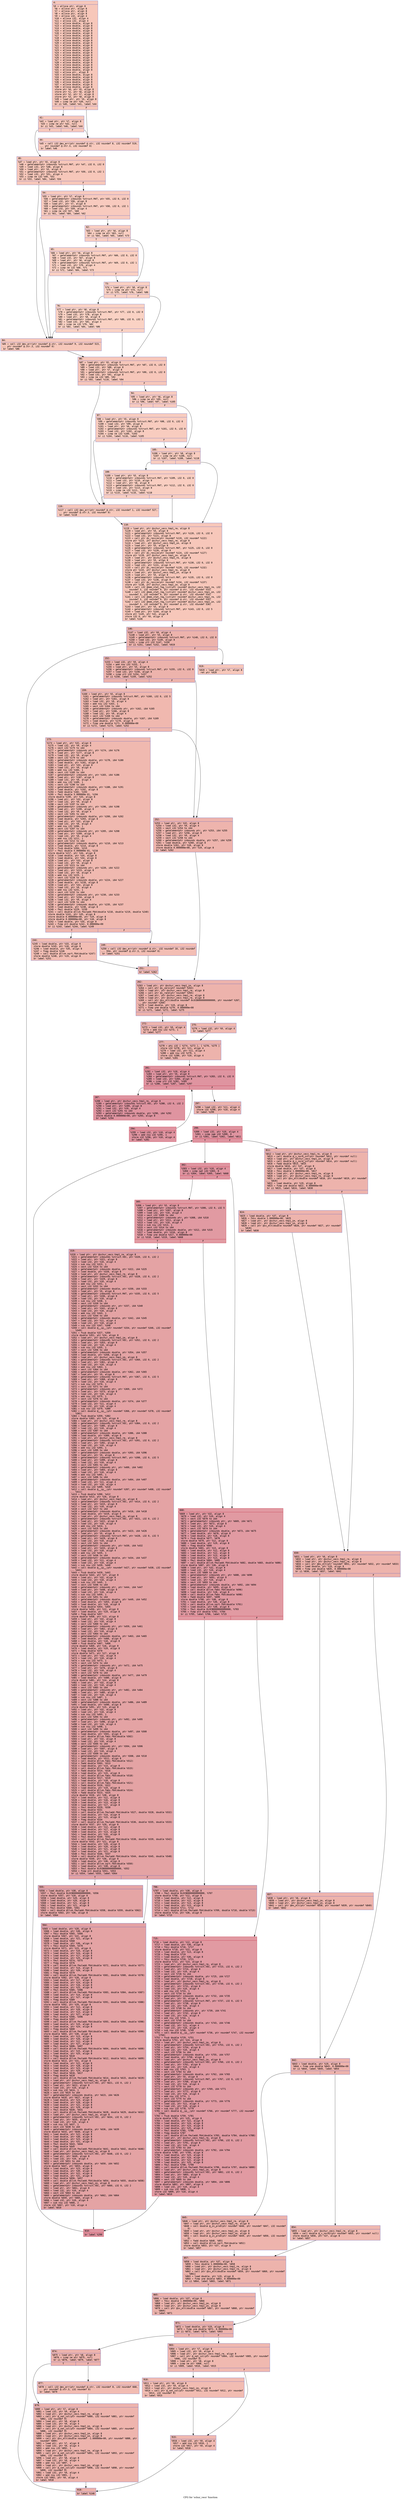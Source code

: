 digraph "CFG for 'schur_vecs' function" {
	label="CFG for 'schur_vecs' function";

	Node0x600001f90910 [shape=record,color="#3d50c3ff", style=filled, fillcolor="#ec7f6370" fontname="Courier",label="{4:\l|  %5 = alloca ptr, align 8\l  %6 = alloca ptr, align 8\l  %7 = alloca ptr, align 8\l  %8 = alloca ptr, align 8\l  %9 = alloca i32, align 4\l  %10 = alloca i32, align 4\l  %11 = alloca i32, align 4\l  %12 = alloca double, align 8\l  %13 = alloca double, align 8\l  %14 = alloca double, align 8\l  %15 = alloca double, align 8\l  %16 = alloca double, align 8\l  %17 = alloca double, align 8\l  %18 = alloca double, align 8\l  %19 = alloca double, align 8\l  %20 = alloca double, align 8\l  %21 = alloca double, align 8\l  %22 = alloca double, align 8\l  %23 = alloca double, align 8\l  %24 = alloca double, align 8\l  %25 = alloca double, align 8\l  %26 = alloca double, align 8\l  %27 = alloca double, align 8\l  %28 = alloca double, align 8\l  %29 = alloca double, align 8\l  %30 = alloca double, align 8\l  %31 = alloca double, align 8\l  %32 = alloca ptr, align 8\l  %33 = alloca double, align 8\l  %34 = alloca double, align 8\l  %35 = alloca double, align 8\l  %36 = alloca double, align 8\l  %37 = alloca double, align 8\l  %38 = alloca double, align 8\l  store ptr %0, ptr %5, align 8\l  store ptr %1, ptr %6, align 8\l  store ptr %2, ptr %7, align 8\l  store ptr %3, ptr %8, align 8\l  %39 = load ptr, ptr %5, align 8\l  %40 = icmp ne ptr %39, null\l  br i1 %40, label %41, label %44\l|{<s0>T|<s1>F}}"];
	Node0x600001f90910:s0 -> Node0x600001f90960[tooltip="4 -> 41\nProbability 62.50%" ];
	Node0x600001f90910:s1 -> Node0x600001f909b0[tooltip="4 -> 44\nProbability 37.50%" ];
	Node0x600001f90960 [shape=record,color="#3d50c3ff", style=filled, fillcolor="#ed836670" fontname="Courier",label="{41:\l|  %42 = load ptr, ptr %7, align 8\l  %43 = icmp ne ptr %42, null\l  br i1 %43, label %46, label %44\l|{<s0>T|<s1>F}}"];
	Node0x600001f90960:s0 -> Node0x600001f90a00[tooltip="41 -> 46\nProbability 62.50%" ];
	Node0x600001f90960:s1 -> Node0x600001f909b0[tooltip="41 -> 44\nProbability 37.50%" ];
	Node0x600001f909b0 [shape=record,color="#3d50c3ff", style=filled, fillcolor="#ef886b70" fontname="Courier",label="{44:\l|  %45 = call i32 @ev_err(ptr noundef @.str, i32 noundef 8, i32 noundef 519,\l... ptr noundef @.str.3, i32 noundef 0)\l  br label %46\l}"];
	Node0x600001f909b0 -> Node0x600001f90a00[tooltip="44 -> 46\nProbability 100.00%" ];
	Node0x600001f90a00 [shape=record,color="#3d50c3ff", style=filled, fillcolor="#ec7f6370" fontname="Courier",label="{46:\l|  %47 = load ptr, ptr %5, align 8\l  %48 = getelementptr inbounds %struct.MAT, ptr %47, i32 0, i32 0\l  %49 = load i32, ptr %48, align 8\l  %50 = load ptr, ptr %5, align 8\l  %51 = getelementptr inbounds %struct.MAT, ptr %50, i32 0, i32 1\l  %52 = load i32, ptr %51, align 4\l  %53 = icmp ne i32 %49, %52\l  br i1 %53, label %84, label %54\l|{<s0>T|<s1>F}}"];
	Node0x600001f90a00:s0 -> Node0x600001f90be0[tooltip="46 -> 84\nProbability 50.00%" ];
	Node0x600001f90a00:s1 -> Node0x600001f90a50[tooltip="46 -> 54\nProbability 50.00%" ];
	Node0x600001f90a50 [shape=record,color="#3d50c3ff", style=filled, fillcolor="#ef886b70" fontname="Courier",label="{54:\l|  %55 = load ptr, ptr %7, align 8\l  %56 = getelementptr inbounds %struct.MAT, ptr %55, i32 0, i32 0\l  %57 = load i32, ptr %56, align 8\l  %58 = load ptr, ptr %7, align 8\l  %59 = getelementptr inbounds %struct.MAT, ptr %58, i32 0, i32 1\l  %60 = load i32, ptr %59, align 4\l  %61 = icmp ne i32 %57, %60\l  br i1 %61, label %84, label %62\l|{<s0>T|<s1>F}}"];
	Node0x600001f90a50:s0 -> Node0x600001f90be0[tooltip="54 -> 84\nProbability 50.00%" ];
	Node0x600001f90a50:s1 -> Node0x600001f90aa0[tooltip="54 -> 62\nProbability 50.00%" ];
	Node0x600001f90aa0 [shape=record,color="#3d50c3ff", style=filled, fillcolor="#f2907270" fontname="Courier",label="{62:\l|  %63 = load ptr, ptr %6, align 8\l  %64 = icmp ne ptr %63, null\l  br i1 %64, label %65, label %73\l|{<s0>T|<s1>F}}"];
	Node0x600001f90aa0:s0 -> Node0x600001f90af0[tooltip="62 -> 65\nProbability 62.50%" ];
	Node0x600001f90aa0:s1 -> Node0x600001f90b40[tooltip="62 -> 73\nProbability 37.50%" ];
	Node0x600001f90af0 [shape=record,color="#3d50c3ff", style=filled, fillcolor="#f3947570" fontname="Courier",label="{65:\l|  %66 = load ptr, ptr %6, align 8\l  %67 = getelementptr inbounds %struct.MAT, ptr %66, i32 0, i32 0\l  %68 = load i32, ptr %67, align 8\l  %69 = load ptr, ptr %6, align 8\l  %70 = getelementptr inbounds %struct.MAT, ptr %69, i32 0, i32 1\l  %71 = load i32, ptr %70, align 4\l  %72 = icmp ne i32 %68, %71\l  br i1 %72, label %84, label %73\l|{<s0>T|<s1>F}}"];
	Node0x600001f90af0:s0 -> Node0x600001f90be0[tooltip="65 -> 84\nProbability 50.00%" ];
	Node0x600001f90af0:s1 -> Node0x600001f90b40[tooltip="65 -> 73\nProbability 50.00%" ];
	Node0x600001f90b40 [shape=record,color="#3d50c3ff", style=filled, fillcolor="#f3947570" fontname="Courier",label="{73:\l|  %74 = load ptr, ptr %8, align 8\l  %75 = icmp ne ptr %74, null\l  br i1 %75, label %76, label %86\l|{<s0>T|<s1>F}}"];
	Node0x600001f90b40:s0 -> Node0x600001f90b90[tooltip="73 -> 76\nProbability 62.50%" ];
	Node0x600001f90b40:s1 -> Node0x600001f90c30[tooltip="73 -> 86\nProbability 37.50%" ];
	Node0x600001f90b90 [shape=record,color="#3d50c3ff", style=filled, fillcolor="#f4987a70" fontname="Courier",label="{76:\l|  %77 = load ptr, ptr %8, align 8\l  %78 = getelementptr inbounds %struct.MAT, ptr %77, i32 0, i32 0\l  %79 = load i32, ptr %78, align 8\l  %80 = load ptr, ptr %8, align 8\l  %81 = getelementptr inbounds %struct.MAT, ptr %80, i32 0, i32 1\l  %82 = load i32, ptr %81, align 4\l  %83 = icmp ne i32 %79, %82\l  br i1 %83, label %84, label %86\l|{<s0>T|<s1>F}}"];
	Node0x600001f90b90:s0 -> Node0x600001f90be0[tooltip="76 -> 84\nProbability 50.00%" ];
	Node0x600001f90b90:s1 -> Node0x600001f90c30[tooltip="76 -> 86\nProbability 50.00%" ];
	Node0x600001f90be0 [shape=record,color="#3d50c3ff", style=filled, fillcolor="#ed836670" fontname="Courier",label="{84:\l|  %85 = call i32 @ev_err(ptr noundef @.str, i32 noundef 9, i32 noundef 523,\l... ptr noundef @.str.3, i32 noundef 0)\l  br label %86\l}"];
	Node0x600001f90be0 -> Node0x600001f90c30[tooltip="84 -> 86\nProbability 100.00%" ];
	Node0x600001f90c30 [shape=record,color="#3d50c3ff", style=filled, fillcolor="#ec7f6370" fontname="Courier",label="{86:\l|  %87 = load ptr, ptr %5, align 8\l  %88 = getelementptr inbounds %struct.MAT, ptr %87, i32 0, i32 0\l  %89 = load i32, ptr %88, align 8\l  %90 = load ptr, ptr %7, align 8\l  %91 = getelementptr inbounds %struct.MAT, ptr %90, i32 0, i32 0\l  %92 = load i32, ptr %91, align 8\l  %93 = icmp ne i32 %89, %92\l  br i1 %93, label %116, label %94\l|{<s0>T|<s1>F}}"];
	Node0x600001f90c30:s0 -> Node0x600001f90dc0[tooltip="86 -> 116\nProbability 50.00%" ];
	Node0x600001f90c30:s1 -> Node0x600001f90c80[tooltip="86 -> 94\nProbability 50.00%" ];
	Node0x600001f90c80 [shape=record,color="#3d50c3ff", style=filled, fillcolor="#ef886b70" fontname="Courier",label="{94:\l|  %95 = load ptr, ptr %6, align 8\l  %96 = icmp ne ptr %95, null\l  br i1 %96, label %97, label %105\l|{<s0>T|<s1>F}}"];
	Node0x600001f90c80:s0 -> Node0x600001f90cd0[tooltip="94 -> 97\nProbability 62.50%" ];
	Node0x600001f90c80:s1 -> Node0x600001f90d20[tooltip="94 -> 105\nProbability 37.50%" ];
	Node0x600001f90cd0 [shape=record,color="#3d50c3ff", style=filled, fillcolor="#f08b6e70" fontname="Courier",label="{97:\l|  %98 = load ptr, ptr %5, align 8\l  %99 = getelementptr inbounds %struct.MAT, ptr %98, i32 0, i32 0\l  %100 = load i32, ptr %99, align 8\l  %101 = load ptr, ptr %6, align 8\l  %102 = getelementptr inbounds %struct.MAT, ptr %101, i32 0, i32 0\l  %103 = load i32, ptr %102, align 8\l  %104 = icmp ne i32 %100, %103\l  br i1 %104, label %116, label %105\l|{<s0>T|<s1>F}}"];
	Node0x600001f90cd0:s0 -> Node0x600001f90dc0[tooltip="97 -> 116\nProbability 50.00%" ];
	Node0x600001f90cd0:s1 -> Node0x600001f90d20[tooltip="97 -> 105\nProbability 50.00%" ];
	Node0x600001f90d20 [shape=record,color="#3d50c3ff", style=filled, fillcolor="#f08b6e70" fontname="Courier",label="{105:\l|  %106 = load ptr, ptr %8, align 8\l  %107 = icmp ne ptr %106, null\l  br i1 %107, label %108, label %118\l|{<s0>T|<s1>F}}"];
	Node0x600001f90d20:s0 -> Node0x600001f90d70[tooltip="105 -> 108\nProbability 62.50%" ];
	Node0x600001f90d20:s1 -> Node0x600001f90e10[tooltip="105 -> 118\nProbability 37.50%" ];
	Node0x600001f90d70 [shape=record,color="#3d50c3ff", style=filled, fillcolor="#f2907270" fontname="Courier",label="{108:\l|  %109 = load ptr, ptr %5, align 8\l  %110 = getelementptr inbounds %struct.MAT, ptr %109, i32 0, i32 0\l  %111 = load i32, ptr %110, align 8\l  %112 = load ptr, ptr %8, align 8\l  %113 = getelementptr inbounds %struct.MAT, ptr %112, i32 0, i32 0\l  %114 = load i32, ptr %113, align 8\l  %115 = icmp ne i32 %111, %114\l  br i1 %115, label %116, label %118\l|{<s0>T|<s1>F}}"];
	Node0x600001f90d70:s0 -> Node0x600001f90dc0[tooltip="108 -> 116\nProbability 50.00%" ];
	Node0x600001f90d70:s1 -> Node0x600001f90e10[tooltip="108 -> 118\nProbability 50.00%" ];
	Node0x600001f90dc0 [shape=record,color="#3d50c3ff", style=filled, fillcolor="#ed836670" fontname="Courier",label="{116:\l|  %117 = call i32 @ev_err(ptr noundef @.str, i32 noundef 1, i32 noundef 527,\l... ptr noundef @.str.3, i32 noundef 0)\l  br label %118\l}"];
	Node0x600001f90dc0 -> Node0x600001f90e10[tooltip="116 -> 118\nProbability 100.00%" ];
	Node0x600001f90e10 [shape=record,color="#3d50c3ff", style=filled, fillcolor="#ec7f6370" fontname="Courier",label="{118:\l|  %119 = load ptr, ptr @schur_vecs.tmp1_re, align 8\l  %120 = load ptr, ptr %5, align 8\l  %121 = getelementptr inbounds %struct.MAT, ptr %120, i32 0, i32 0\l  %122 = load i32, ptr %121, align 8\l  %123 = call ptr @v_resize(ptr noundef %119, i32 noundef %122)\l  store ptr %123, ptr @schur_vecs.tmp1_re, align 8\l  %124 = load ptr, ptr @schur_vecs.tmp1_im, align 8\l  %125 = load ptr, ptr %5, align 8\l  %126 = getelementptr inbounds %struct.MAT, ptr %125, i32 0, i32 0\l  %127 = load i32, ptr %126, align 8\l  %128 = call ptr @v_resize(ptr noundef %124, i32 noundef %127)\l  store ptr %128, ptr @schur_vecs.tmp1_im, align 8\l  %129 = load ptr, ptr @schur_vecs.tmp2_re, align 8\l  %130 = load ptr, ptr %5, align 8\l  %131 = getelementptr inbounds %struct.MAT, ptr %130, i32 0, i32 0\l  %132 = load i32, ptr %131, align 8\l  %133 = call ptr @v_resize(ptr noundef %129, i32 noundef %132)\l  store ptr %133, ptr @schur_vecs.tmp2_re, align 8\l  %134 = load ptr, ptr @schur_vecs.tmp2_im, align 8\l  %135 = load ptr, ptr %5, align 8\l  %136 = getelementptr inbounds %struct.MAT, ptr %135, i32 0, i32 0\l  %137 = load i32, ptr %136, align 8\l  %138 = call ptr @v_resize(ptr noundef %134, i32 noundef %137)\l  store ptr %138, ptr @schur_vecs.tmp2_im, align 8\l  %139 = call i32 @mem_stat_reg_list(ptr noundef @schur_vecs.tmp1_re, i32\l... noundef 3, i32 noundef 0, ptr noundef @.str, i32 noundef 533)\l  %140 = call i32 @mem_stat_reg_list(ptr noundef @schur_vecs.tmp1_im, i32\l... noundef 3, i32 noundef 0, ptr noundef @.str, i32 noundef 534)\l  %141 = call i32 @mem_stat_reg_list(ptr noundef @schur_vecs.tmp2_re, i32\l... noundef 3, i32 noundef 0, ptr noundef @.str, i32 noundef 535)\l  %142 = call i32 @mem_stat_reg_list(ptr noundef @schur_vecs.tmp2_im, i32\l... noundef 3, i32 noundef 0, ptr noundef @.str, i32 noundef 536)\l  %143 = load ptr, ptr %5, align 8\l  %144 = getelementptr inbounds %struct.MAT, ptr %143, i32 0, i32 5\l  %145 = load ptr, ptr %144, align 8\l  store ptr %145, ptr %32, align 8\l  store i32 0, ptr %9, align 4\l  br label %146\l}"];
	Node0x600001f90e10 -> Node0x600001f90e60[tooltip="118 -> 146\nProbability 100.00%" ];
	Node0x600001f90e60 [shape=record,color="#3d50c3ff", style=filled, fillcolor="#d6524470" fontname="Courier",label="{146:\l|  %147 = load i32, ptr %9, align 4\l  %148 = load ptr, ptr %5, align 8\l  %149 = getelementptr inbounds %struct.MAT, ptr %148, i32 0, i32 0\l  %150 = load i32, ptr %149, align 8\l  %151 = icmp ult i32 %147, %150\l  br i1 %151, label %152, label %919\l|{<s0>T|<s1>F}}"];
	Node0x600001f90e60:s0 -> Node0x600001f90eb0[tooltip="146 -> 152\nProbability 96.88%" ];
	Node0x600001f90e60:s1 -> Node0x600001f91bd0[tooltip="146 -> 919\nProbability 3.12%" ];
	Node0x600001f90eb0 [shape=record,color="#3d50c3ff", style=filled, fillcolor="#d6524470" fontname="Courier",label="{152:\l|  %153 = load i32, ptr %9, align 4\l  %154 = add nsw i32 %153, 1\l  %155 = load ptr, ptr %5, align 8\l  %156 = getelementptr inbounds %struct.MAT, ptr %155, i32 0, i32 0\l  %157 = load i32, ptr %156, align 8\l  %158 = icmp ult i32 %154, %157\l  br i1 %158, label %159, label %252\l|{<s0>T|<s1>F}}"];
	Node0x600001f90eb0:s0 -> Node0x600001f90f00[tooltip="152 -> 159\nProbability 50.00%" ];
	Node0x600001f90eb0:s1 -> Node0x600001f91090[tooltip="152 -> 252\nProbability 50.00%" ];
	Node0x600001f90f00 [shape=record,color="#3d50c3ff", style=filled, fillcolor="#dc5d4a70" fontname="Courier",label="{159:\l|  %160 = load ptr, ptr %5, align 8\l  %161 = getelementptr inbounds %struct.MAT, ptr %160, i32 0, i32 5\l  %162 = load ptr, ptr %161, align 8\l  %163 = load i32, ptr %9, align 4\l  %164 = add nsw i32 %163, 1\l  %165 = sext i32 %164 to i64\l  %166 = getelementptr inbounds ptr, ptr %162, i64 %165\l  %167 = load ptr, ptr %166, align 8\l  %168 = load i32, ptr %9, align 4\l  %169 = sext i32 %168 to i64\l  %170 = getelementptr inbounds double, ptr %167, i64 %169\l  %171 = load double, ptr %170, align 8\l  %172 = fcmp une double %171, 0.000000e+00\l  br i1 %172, label %173, label %252\l|{<s0>T|<s1>F}}"];
	Node0x600001f90f00:s0 -> Node0x600001f90f50[tooltip="159 -> 173\nProbability 62.50%" ];
	Node0x600001f90f00:s1 -> Node0x600001f91090[tooltip="159 -> 252\nProbability 37.50%" ];
	Node0x600001f90f50 [shape=record,color="#3d50c3ff", style=filled, fillcolor="#de614d70" fontname="Courier",label="{173:\l|  %174 = load ptr, ptr %32, align 8\l  %175 = load i32, ptr %9, align 4\l  %176 = sext i32 %175 to i64\l  %177 = getelementptr inbounds ptr, ptr %174, i64 %176\l  %178 = load ptr, ptr %177, align 8\l  %179 = load i32, ptr %9, align 4\l  %180 = sext i32 %179 to i64\l  %181 = getelementptr inbounds double, ptr %178, i64 %180\l  %182 = load double, ptr %181, align 8\l  %183 = load ptr, ptr %32, align 8\l  %184 = load i32, ptr %9, align 4\l  %185 = add nsw i32 %184, 1\l  %186 = sext i32 %185 to i64\l  %187 = getelementptr inbounds ptr, ptr %183, i64 %186\l  %188 = load ptr, ptr %187, align 8\l  %189 = load i32, ptr %9, align 4\l  %190 = add nsw i32 %189, 1\l  %191 = sext i32 %190 to i64\l  %192 = getelementptr inbounds double, ptr %188, i64 %191\l  %193 = load double, ptr %192, align 8\l  %194 = fadd double %182, %193\l  %195 = fmul double 5.000000e-01, %194\l  store double %195, ptr %33, align 8\l  %196 = load ptr, ptr %32, align 8\l  %197 = load i32, ptr %9, align 4\l  %198 = sext i32 %197 to i64\l  %199 = getelementptr inbounds ptr, ptr %196, i64 %198\l  %200 = load ptr, ptr %199, align 8\l  %201 = load i32, ptr %9, align 4\l  %202 = sext i32 %201 to i64\l  %203 = getelementptr inbounds double, ptr %200, i64 %202\l  %204 = load double, ptr %203, align 8\l  %205 = load ptr, ptr %32, align 8\l  %206 = load i32, ptr %9, align 4\l  %207 = add nsw i32 %206, 1\l  %208 = sext i32 %207 to i64\l  %209 = getelementptr inbounds ptr, ptr %205, i64 %208\l  %210 = load ptr, ptr %209, align 8\l  %211 = load i32, ptr %9, align 4\l  %212 = add nsw i32 %211, 1\l  %213 = sext i32 %212 to i64\l  %214 = getelementptr inbounds double, ptr %210, i64 %213\l  %215 = load double, ptr %214, align 8\l  %216 = fsub double %204, %215\l  %217 = fmul double 5.000000e-01, %216\l  store double %217, ptr %34, align 8\l  %218 = load double, ptr %34, align 8\l  %219 = load double, ptr %34, align 8\l  %220 = load ptr, ptr %32, align 8\l  %221 = load i32, ptr %9, align 4\l  %222 = sext i32 %221 to i64\l  %223 = getelementptr inbounds ptr, ptr %220, i64 %222\l  %224 = load ptr, ptr %223, align 8\l  %225 = load i32, ptr %9, align 4\l  %226 = add nsw i32 %225, 1\l  %227 = sext i32 %226 to i64\l  %228 = getelementptr inbounds double, ptr %224, i64 %227\l  %229 = load double, ptr %228, align 8\l  %230 = load ptr, ptr %32, align 8\l  %231 = load i32, ptr %9, align 4\l  %232 = add nsw i32 %231, 1\l  %233 = sext i32 %232 to i64\l  %234 = getelementptr inbounds ptr, ptr %230, i64 %233\l  %235 = load ptr, ptr %234, align 8\l  %236 = load i32, ptr %9, align 4\l  %237 = sext i32 %236 to i64\l  %238 = getelementptr inbounds double, ptr %235, i64 %237\l  %239 = load double, ptr %238, align 8\l  %240 = fmul double %229, %239\l  %241 = call double @llvm.fmuladd.f64(double %218, double %219, double %240)\l  store double %241, ptr %35, align 8\l  store double 0.000000e+00, ptr %19, align 8\l  store double 0.000000e+00, ptr %18, align 8\l  %242 = load double, ptr %35, align 8\l  %243 = fcmp olt double %242, 0.000000e+00\l  br i1 %243, label %244, label %249\l|{<s0>T|<s1>F}}"];
	Node0x600001f90f50:s0 -> Node0x600001f90fa0[tooltip="173 -> 244\nProbability 50.00%" ];
	Node0x600001f90f50:s1 -> Node0x600001f90ff0[tooltip="173 -> 249\nProbability 50.00%" ];
	Node0x600001f90fa0 [shape=record,color="#3d50c3ff", style=filled, fillcolor="#e36c5570" fontname="Courier",label="{244:\l|  %245 = load double, ptr %33, align 8\l  store double %245, ptr %18, align 8\l  %246 = load double, ptr %35, align 8\l  %247 = fneg double %246\l  %248 = call double @llvm.sqrt.f64(double %247)\l  store double %248, ptr %19, align 8\l  br label %251\l}"];
	Node0x600001f90fa0 -> Node0x600001f91040[tooltip="244 -> 251\nProbability 100.00%" ];
	Node0x600001f90ff0 [shape=record,color="#3d50c3ff", style=filled, fillcolor="#e36c5570" fontname="Courier",label="{249:\l|  %250 = call i32 @ev_err(ptr noundef @.str, i32 noundef 10, i32 noundef\l... 554, ptr noundef @.str.3, i32 noundef 0)\l  br label %251\l}"];
	Node0x600001f90ff0 -> Node0x600001f91040[tooltip="249 -> 251\nProbability 100.00%" ];
	Node0x600001f91040 [shape=record,color="#3d50c3ff", style=filled, fillcolor="#de614d70" fontname="Courier",label="{251:\l|  br label %262\l}"];
	Node0x600001f91040 -> Node0x600001f910e0[tooltip="251 -> 262\nProbability 100.00%" ];
	Node0x600001f91090 [shape=record,color="#3d50c3ff", style=filled, fillcolor="#d8564670" fontname="Courier",label="{252:\l|  %253 = load ptr, ptr %32, align 8\l  %254 = load i32, ptr %9, align 4\l  %255 = sext i32 %254 to i64\l  %256 = getelementptr inbounds ptr, ptr %253, i64 %255\l  %257 = load ptr, ptr %256, align 8\l  %258 = load i32, ptr %9, align 4\l  %259 = sext i32 %258 to i64\l  %260 = getelementptr inbounds double, ptr %257, i64 %259\l  %261 = load double, ptr %260, align 8\l  store double %261, ptr %18, align 8\l  store double 0.000000e+00, ptr %19, align 8\l  br label %262\l}"];
	Node0x600001f91090 -> Node0x600001f910e0[tooltip="252 -> 262\nProbability 100.00%" ];
	Node0x600001f910e0 [shape=record,color="#3d50c3ff", style=filled, fillcolor="#d6524470" fontname="Courier",label="{262:\l|  %263 = load ptr, ptr @schur_vecs.tmp1_im, align 8\l  %264 = call ptr @v_zero(ptr noundef %263)\l  %265 = load ptr, ptr @schur_vecs.tmp1_re, align 8\l  %266 = call ptr @v_rand(ptr noundef %265)\l  %267 = load ptr, ptr @schur_vecs.tmp1_re, align 8\l  %268 = load ptr, ptr @schur_vecs.tmp1_re, align 8\l  %269 = call ptr @sv_mlt(double noundef 0x3CB0000000000000, ptr noundef %267,\l... ptr noundef %268)\l  %270 = load double, ptr %19, align 8\l  %271 = fcmp une double %270, 0.000000e+00\l  br i1 %271, label %272, label %275\l|{<s0>T|<s1>F}}"];
	Node0x600001f910e0:s0 -> Node0x600001f91130[tooltip="262 -> 272\nProbability 62.50%" ];
	Node0x600001f910e0:s1 -> Node0x600001f91180[tooltip="262 -> 275\nProbability 37.50%" ];
	Node0x600001f91130 [shape=record,color="#3d50c3ff", style=filled, fillcolor="#d8564670" fontname="Courier",label="{272:\l|  %273 = load i32, ptr %9, align 4\l  %274 = add nsw i32 %273, 1\l  br label %277\l}"];
	Node0x600001f91130 -> Node0x600001f911d0[tooltip="272 -> 277\nProbability 100.00%" ];
	Node0x600001f91180 [shape=record,color="#3d50c3ff", style=filled, fillcolor="#de614d70" fontname="Courier",label="{275:\l|  %276 = load i32, ptr %9, align 4\l  br label %277\l}"];
	Node0x600001f91180 -> Node0x600001f911d0[tooltip="275 -> 277\nProbability 100.00%" ];
	Node0x600001f911d0 [shape=record,color="#3d50c3ff", style=filled, fillcolor="#d6524470" fontname="Courier",label="{277:\l|  %278 = phi i32 [ %274, %272 ], [ %276, %275 ]\l  store i32 %278, ptr %11, align 4\l  %279 = load i32, ptr %11, align 4\l  %280 = add nsw i32 %279, 1\l  store i32 %280, ptr %10, align 4\l  br label %281\l}"];
	Node0x600001f911d0 -> Node0x600001f91220[tooltip="277 -> 281\nProbability 100.00%" ];
	Node0x600001f91220 [shape=record,color="#b70d28ff", style=filled, fillcolor="#b70d2870" fontname="Courier",label="{281:\l|  %282 = load i32, ptr %10, align 4\l  %283 = load ptr, ptr %5, align 8\l  %284 = getelementptr inbounds %struct.MAT, ptr %283, i32 0, i32 0\l  %285 = load i32, ptr %284, align 8\l  %286 = icmp ult i32 %282, %285\l  br i1 %286, label %287, label %297\l|{<s0>T|<s1>F}}"];
	Node0x600001f91220:s0 -> Node0x600001f91270[tooltip="281 -> 287\nProbability 96.88%" ];
	Node0x600001f91220:s1 -> Node0x600001f91310[tooltip="281 -> 297\nProbability 3.12%" ];
	Node0x600001f91270 [shape=record,color="#b70d28ff", style=filled, fillcolor="#b70d2870" fontname="Courier",label="{287:\l|  %288 = load ptr, ptr @schur_vecs.tmp1_re, align 8\l  %289 = getelementptr inbounds %struct.VEC, ptr %288, i32 0, i32 2\l  %290 = load ptr, ptr %289, align 8\l  %291 = load i32, ptr %10, align 4\l  %292 = sext i32 %291 to i64\l  %293 = getelementptr inbounds double, ptr %290, i64 %292\l  store double 0.000000e+00, ptr %293, align 8\l  br label %294\l}"];
	Node0x600001f91270 -> Node0x600001f912c0[tooltip="287 -> 294\nProbability 100.00%" ];
	Node0x600001f912c0 [shape=record,color="#b70d28ff", style=filled, fillcolor="#b70d2870" fontname="Courier",label="{294:\l|  %295 = load i32, ptr %10, align 4\l  %296 = add nsw i32 %295, 1\l  store i32 %296, ptr %10, align 4\l  br label %281\l}"];
	Node0x600001f912c0 -> Node0x600001f91220[tooltip="294 -> 281\nProbability 100.00%" ];
	Node0x600001f91310 [shape=record,color="#3d50c3ff", style=filled, fillcolor="#d6524470" fontname="Courier",label="{297:\l|  %298 = load i32, ptr %11, align 4\l  store i32 %298, ptr %10, align 4\l  br label %299\l}"];
	Node0x600001f91310 -> Node0x600001f91360[tooltip="297 -> 299\nProbability 100.00%" ];
	Node0x600001f91360 [shape=record,color="#b70d28ff", style=filled, fillcolor="#b70d2870" fontname="Courier",label="{299:\l|  %300 = load i32, ptr %10, align 4\l  %301 = icmp sge i32 %300, 0\l  br i1 %301, label %302, label %811\l|{<s0>T|<s1>F}}"];
	Node0x600001f91360:s0 -> Node0x600001f913b0[tooltip="299 -> 302\nProbability 96.88%" ];
	Node0x600001f91360:s1 -> Node0x600001f91680[tooltip="299 -> 811\nProbability 3.12%" ];
	Node0x600001f913b0 [shape=record,color="#b70d28ff", style=filled, fillcolor="#b70d2870" fontname="Courier",label="{302:\l|  %303 = load i32, ptr %10, align 4\l  %304 = icmp sgt i32 %303, 0\l  br i1 %304, label %305, label %668\l|{<s0>T|<s1>F}}"];
	Node0x600001f913b0:s0 -> Node0x600001f91400[tooltip="302 -> 305\nProbability 62.50%" ];
	Node0x600001f913b0:s1 -> Node0x600001f91540[tooltip="302 -> 668\nProbability 37.50%" ];
	Node0x600001f91400 [shape=record,color="#b70d28ff", style=filled, fillcolor="#bb1b2c70" fontname="Courier",label="{305:\l|  %306 = load ptr, ptr %5, align 8\l  %307 = getelementptr inbounds %struct.MAT, ptr %306, i32 0, i32 5\l  %308 = load ptr, ptr %307, align 8\l  %309 = load i32, ptr %10, align 4\l  %310 = sext i32 %309 to i64\l  %311 = getelementptr inbounds ptr, ptr %308, i64 %310\l  %312 = load ptr, ptr %311, align 8\l  %313 = load i32, ptr %10, align 4\l  %314 = sub nsw i32 %313, 1\l  %315 = sext i32 %314 to i64\l  %316 = getelementptr inbounds double, ptr %312, i64 %315\l  %317 = load double, ptr %316, align 8\l  %318 = fcmp une double %317, 0.000000e+00\l  br i1 %318, label %319, label %668\l|{<s0>T|<s1>F}}"];
	Node0x600001f91400:s0 -> Node0x600001f91450[tooltip="305 -> 319\nProbability 62.50%" ];
	Node0x600001f91400:s1 -> Node0x600001f91540[tooltip="305 -> 668\nProbability 37.50%" ];
	Node0x600001f91450 [shape=record,color="#3d50c3ff", style=filled, fillcolor="#c32e3170" fontname="Courier",label="{319:\l|  %320 = load ptr, ptr @schur_vecs.tmp1_re, align 8\l  %321 = getelementptr inbounds %struct.VEC, ptr %320, i32 0, i32 2\l  %322 = load ptr, ptr %321, align 8\l  %323 = load i32, ptr %10, align 4\l  %324 = sub nsw i32 %323, 1\l  %325 = sext i32 %324 to i64\l  %326 = getelementptr inbounds double, ptr %322, i64 %325\l  %327 = load double, ptr %326, align 8\l  %328 = load ptr, ptr @schur_vecs.tmp1_re, align 8\l  %329 = getelementptr inbounds %struct.VEC, ptr %328, i32 0, i32 2\l  %330 = load ptr, ptr %329, align 8\l  %331 = load i32, ptr %10, align 4\l  %332 = add nsw i32 %331, 1\l  %333 = sext i32 %332 to i64\l  %334 = getelementptr inbounds double, ptr %330, i64 %333\l  %335 = load ptr, ptr %5, align 8\l  %336 = getelementptr inbounds %struct.MAT, ptr %335, i32 0, i32 5\l  %337 = load ptr, ptr %336, align 8\l  %338 = load i32, ptr %10, align 4\l  %339 = sub nsw i32 %338, 1\l  %340 = sext i32 %339 to i64\l  %341 = getelementptr inbounds ptr, ptr %337, i64 %340\l  %342 = load ptr, ptr %341, align 8\l  %343 = load i32, ptr %10, align 4\l  %344 = add nsw i32 %343, 1\l  %345 = sext i32 %344 to i64\l  %346 = getelementptr inbounds double, ptr %342, i64 %345\l  %347 = load i32, ptr %11, align 4\l  %348 = load i32, ptr %10, align 4\l  %349 = sub nsw i32 %347, %348\l  %350 = call double @__ip__(ptr noundef %334, ptr noundef %346, i32 noundef\l... %349)\l  %351 = fsub double %327, %350\l  store double %351, ptr %24, align 8\l  %352 = load ptr, ptr @schur_vecs.tmp1_im, align 8\l  %353 = getelementptr inbounds %struct.VEC, ptr %352, i32 0, i32 2\l  %354 = load ptr, ptr %353, align 8\l  %355 = load i32, ptr %10, align 4\l  %356 = sub nsw i32 %355, 1\l  %357 = sext i32 %356 to i64\l  %358 = getelementptr inbounds double, ptr %354, i64 %357\l  %359 = load double, ptr %358, align 8\l  %360 = load ptr, ptr @schur_vecs.tmp1_im, align 8\l  %361 = getelementptr inbounds %struct.VEC, ptr %360, i32 0, i32 2\l  %362 = load ptr, ptr %361, align 8\l  %363 = load i32, ptr %10, align 4\l  %364 = add nsw i32 %363, 1\l  %365 = sext i32 %364 to i64\l  %366 = getelementptr inbounds double, ptr %362, i64 %365\l  %367 = load ptr, ptr %5, align 8\l  %368 = getelementptr inbounds %struct.MAT, ptr %367, i32 0, i32 5\l  %369 = load ptr, ptr %368, align 8\l  %370 = load i32, ptr %10, align 4\l  %371 = sub nsw i32 %370, 1\l  %372 = sext i32 %371 to i64\l  %373 = getelementptr inbounds ptr, ptr %369, i64 %372\l  %374 = load ptr, ptr %373, align 8\l  %375 = load i32, ptr %10, align 4\l  %376 = add nsw i32 %375, 1\l  %377 = sext i32 %376 to i64\l  %378 = getelementptr inbounds double, ptr %374, i64 %377\l  %379 = load i32, ptr %11, align 4\l  %380 = load i32, ptr %10, align 4\l  %381 = sub nsw i32 %379, %380\l  %382 = call double @__ip__(ptr noundef %366, ptr noundef %378, i32 noundef\l... %381)\l  %383 = fsub double %359, %382\l  store double %383, ptr %25, align 8\l  %384 = load ptr, ptr @schur_vecs.tmp1_re, align 8\l  %385 = getelementptr inbounds %struct.VEC, ptr %384, i32 0, i32 2\l  %386 = load ptr, ptr %385, align 8\l  %387 = load i32, ptr %10, align 4\l  %388 = sext i32 %387 to i64\l  %389 = getelementptr inbounds double, ptr %386, i64 %388\l  %390 = load double, ptr %389, align 8\l  %391 = load ptr, ptr @schur_vecs.tmp1_re, align 8\l  %392 = getelementptr inbounds %struct.VEC, ptr %391, i32 0, i32 2\l  %393 = load ptr, ptr %392, align 8\l  %394 = load i32, ptr %10, align 4\l  %395 = add nsw i32 %394, 1\l  %396 = sext i32 %395 to i64\l  %397 = getelementptr inbounds double, ptr %393, i64 %396\l  %398 = load ptr, ptr %5, align 8\l  %399 = getelementptr inbounds %struct.MAT, ptr %398, i32 0, i32 5\l  %400 = load ptr, ptr %399, align 8\l  %401 = load i32, ptr %10, align 4\l  %402 = sext i32 %401 to i64\l  %403 = getelementptr inbounds ptr, ptr %400, i64 %402\l  %404 = load ptr, ptr %403, align 8\l  %405 = load i32, ptr %10, align 4\l  %406 = add nsw i32 %405, 1\l  %407 = sext i32 %406 to i64\l  %408 = getelementptr inbounds double, ptr %404, i64 %407\l  %409 = load i32, ptr %11, align 4\l  %410 = load i32, ptr %10, align 4\l  %411 = sub nsw i32 %409, %410\l  %412 = call double @__ip__(ptr noundef %397, ptr noundef %408, i32 noundef\l... %411)\l  %413 = fsub double %390, %412\l  store double %413, ptr %26, align 8\l  %414 = load ptr, ptr @schur_vecs.tmp1_im, align 8\l  %415 = getelementptr inbounds %struct.VEC, ptr %414, i32 0, i32 2\l  %416 = load ptr, ptr %415, align 8\l  %417 = load i32, ptr %10, align 4\l  %418 = sext i32 %417 to i64\l  %419 = getelementptr inbounds double, ptr %416, i64 %418\l  %420 = load double, ptr %419, align 8\l  %421 = load ptr, ptr @schur_vecs.tmp1_im, align 8\l  %422 = getelementptr inbounds %struct.VEC, ptr %421, i32 0, i32 2\l  %423 = load ptr, ptr %422, align 8\l  %424 = load i32, ptr %10, align 4\l  %425 = add nsw i32 %424, 1\l  %426 = sext i32 %425 to i64\l  %427 = getelementptr inbounds double, ptr %423, i64 %426\l  %428 = load ptr, ptr %5, align 8\l  %429 = getelementptr inbounds %struct.MAT, ptr %428, i32 0, i32 5\l  %430 = load ptr, ptr %429, align 8\l  %431 = load i32, ptr %10, align 4\l  %432 = sext i32 %431 to i64\l  %433 = getelementptr inbounds ptr, ptr %430, i64 %432\l  %434 = load ptr, ptr %433, align 8\l  %435 = load i32, ptr %10, align 4\l  %436 = add nsw i32 %435, 1\l  %437 = sext i32 %436 to i64\l  %438 = getelementptr inbounds double, ptr %434, i64 %437\l  %439 = load i32, ptr %11, align 4\l  %440 = load i32, ptr %10, align 4\l  %441 = sub nsw i32 %439, %440\l  %442 = call double @__ip__(ptr noundef %427, ptr noundef %438, i32 noundef\l... %441)\l  %443 = fsub double %420, %442\l  store double %443, ptr %27, align 8\l  %444 = load ptr, ptr %32, align 8\l  %445 = load i32, ptr %10, align 4\l  %446 = sub nsw i32 %445, 1\l  %447 = sext i32 %446 to i64\l  %448 = getelementptr inbounds ptr, ptr %444, i64 %447\l  %449 = load ptr, ptr %448, align 8\l  %450 = load i32, ptr %10, align 4\l  %451 = sub nsw i32 %450, 1\l  %452 = sext i32 %451 to i64\l  %453 = getelementptr inbounds double, ptr %449, i64 %452\l  %454 = load double, ptr %453, align 8\l  %455 = load double, ptr %18, align 8\l  %456 = fsub double %454, %455\l  store double %456, ptr %12, align 8\l  %457 = load double, ptr %19, align 8\l  %458 = fneg double %457\l  store double %458, ptr %13, align 8\l  %459 = load ptr, ptr %32, align 8\l  %460 = load i32, ptr %10, align 4\l  %461 = sext i32 %460 to i64\l  %462 = getelementptr inbounds ptr, ptr %459, i64 %461\l  %463 = load ptr, ptr %462, align 8\l  %464 = load i32, ptr %10, align 4\l  %465 = sext i32 %464 to i64\l  %466 = getelementptr inbounds double, ptr %463, i64 %465\l  %467 = load double, ptr %466, align 8\l  %468 = load double, ptr %18, align 8\l  %469 = fsub double %467, %468\l  store double %469, ptr %16, align 8\l  %470 = load double, ptr %19, align 8\l  %471 = fneg double %470\l  store double %471, ptr %17, align 8\l  %472 = load ptr, ptr %32, align 8\l  %473 = load i32, ptr %10, align 4\l  %474 = sub nsw i32 %473, 1\l  %475 = sext i32 %474 to i64\l  %476 = getelementptr inbounds ptr, ptr %472, i64 %475\l  %477 = load ptr, ptr %476, align 8\l  %478 = load i32, ptr %10, align 4\l  %479 = sext i32 %478 to i64\l  %480 = getelementptr inbounds double, ptr %477, i64 %479\l  %481 = load double, ptr %480, align 8\l  store double %481, ptr %14, align 8\l  %482 = load ptr, ptr %32, align 8\l  %483 = load i32, ptr %10, align 4\l  %484 = sext i32 %483 to i64\l  %485 = getelementptr inbounds ptr, ptr %482, i64 %484\l  %486 = load ptr, ptr %485, align 8\l  %487 = load i32, ptr %10, align 4\l  %488 = sub nsw i32 %487, 1\l  %489 = sext i32 %488 to i64\l  %490 = getelementptr inbounds double, ptr %486, i64 %489\l  %491 = load double, ptr %490, align 8\l  store double %491, ptr %15, align 8\l  %492 = load ptr, ptr %32, align 8\l  %493 = load i32, ptr %10, align 4\l  %494 = sub nsw i32 %493, 1\l  %495 = sext i32 %494 to i64\l  %496 = getelementptr inbounds ptr, ptr %492, i64 %495\l  %497 = load ptr, ptr %496, align 8\l  %498 = load i32, ptr %10, align 4\l  %499 = sub nsw i32 %498, 1\l  %500 = sext i32 %499 to i64\l  %501 = getelementptr inbounds double, ptr %497, i64 %500\l  %502 = load double, ptr %501, align 8\l  %503 = call double @llvm.fabs.f64(double %502)\l  %504 = load ptr, ptr %32, align 8\l  %505 = load i32, ptr %10, align 4\l  %506 = sext i32 %505 to i64\l  %507 = getelementptr inbounds ptr, ptr %504, i64 %506\l  %508 = load ptr, ptr %507, align 8\l  %509 = load i32, ptr %10, align 4\l  %510 = sext i32 %509 to i64\l  %511 = getelementptr inbounds double, ptr %508, i64 %510\l  %512 = load double, ptr %511, align 8\l  %513 = call double @llvm.fabs.f64(double %512)\l  %514 = fadd double %503, %513\l  %515 = load double, ptr %14, align 8\l  %516 = call double @llvm.fabs.f64(double %515)\l  %517 = fadd double %514, %516\l  %518 = load double, ptr %15, align 8\l  %519 = call double @llvm.fabs.f64(double %518)\l  %520 = fadd double %517, %519\l  %521 = load double, ptr %18, align 8\l  %522 = call double @llvm.fabs.f64(double %521)\l  %523 = fadd double %520, %522\l  %524 = load double, ptr %19, align 8\l  %525 = call double @llvm.fabs.f64(double %524)\l  %526 = fadd double %523, %525\l  store double %526, ptr %38, align 8\l  %527 = load double, ptr %12, align 8\l  %528 = load double, ptr %16, align 8\l  %529 = load double, ptr %13, align 8\l  %530 = load double, ptr %17, align 8\l  %531 = fmul double %529, %530\l  %532 = fneg double %531\l  %533 = call double @llvm.fmuladd.f64(double %527, double %528, double %532)\l  %534 = load double, ptr %14, align 8\l  %535 = load double, ptr %15, align 8\l  %536 = fneg double %534\l  %537 = call double @llvm.fmuladd.f64(double %536, double %535, double %533)\l  store double %537, ptr %20, align 8\l  %538 = load double, ptr %12, align 8\l  %539 = load double, ptr %17, align 8\l  %540 = load double, ptr %13, align 8\l  %541 = load double, ptr %16, align 8\l  %542 = fmul double %540, %541\l  %543 = call double @llvm.fmuladd.f64(double %538, double %539, double %542)\l  store double %543, ptr %21, align 8\l  %544 = load double, ptr %20, align 8\l  %545 = load double, ptr %20, align 8\l  %546 = load double, ptr %21, align 8\l  %547 = load double, ptr %21, align 8\l  %548 = fmul double %546, %547\l  %549 = call double @llvm.fmuladd.f64(double %544, double %545, double %548)\l  store double %549, ptr %36, align 8\l  %550 = load double, ptr %36, align 8\l  %551 = call double @llvm.sqrt.f64(double %550)\l  %552 = load double, ptr %38, align 8\l  %553 = fmul double 0x3CB0000000000000, %552\l  %554 = fcmp olt double %551, %553\l  br i1 %554, label %555, label %564\l|{<s0>T|<s1>F}}"];
	Node0x600001f91450:s0 -> Node0x600001f914a0[tooltip="319 -> 555\nProbability 50.00%" ];
	Node0x600001f91450:s1 -> Node0x600001f914f0[tooltip="319 -> 564\nProbability 50.00%" ];
	Node0x600001f914a0 [shape=record,color="#3d50c3ff", style=filled, fillcolor="#c5333470" fontname="Courier",label="{555:\l|  %556 = load double, ptr %38, align 8\l  %557 = fmul double 0x3CB0000000000000, %556\l  store double %557, ptr %20, align 8\l  %558 = load double, ptr %20, align 8\l  %559 = load double, ptr %20, align 8\l  %560 = load double, ptr %21, align 8\l  %561 = load double, ptr %21, align 8\l  %562 = fmul double %560, %561\l  %563 = call double @llvm.fmuladd.f64(double %558, double %559, double %562)\l  store double %563, ptr %36, align 8\l  br label %564\l}"];
	Node0x600001f914a0 -> Node0x600001f914f0[tooltip="555 -> 564\nProbability 100.00%" ];
	Node0x600001f914f0 [shape=record,color="#3d50c3ff", style=filled, fillcolor="#c32e3170" fontname="Courier",label="{564:\l|  %565 = load double, ptr %20, align 8\l  %566 = load double, ptr %36, align 8\l  %567 = fdiv double %565, %566\l  store double %567, ptr %22, align 8\l  %568 = load double, ptr %21, align 8\l  %569 = fneg double %568\l  %570 = load double, ptr %36, align 8\l  %571 = fdiv double %569, %570\l  store double %571, ptr %23, align 8\l  %572 = load double, ptr %16, align 8\l  %573 = load double, ptr %24, align 8\l  %574 = load double, ptr %17, align 8\l  %575 = load double, ptr %25, align 8\l  %576 = fmul double %574, %575\l  %577 = fneg double %576\l  %578 = call double @llvm.fmuladd.f64(double %572, double %573, double %577)\l  %579 = load double, ptr %14, align 8\l  %580 = load double, ptr %26, align 8\l  %581 = fneg double %579\l  %582 = call double @llvm.fmuladd.f64(double %581, double %580, double %578)\l  store double %582, ptr %28, align 8\l  %583 = load double, ptr %17, align 8\l  %584 = load double, ptr %24, align 8\l  %585 = load double, ptr %16, align 8\l  %586 = load double, ptr %25, align 8\l  %587 = fmul double %585, %586\l  %588 = call double @llvm.fmuladd.f64(double %583, double %584, double %587)\l  %589 = load double, ptr %14, align 8\l  %590 = load double, ptr %27, align 8\l  %591 = fneg double %589\l  %592 = call double @llvm.fmuladd.f64(double %591, double %590, double %588)\l  store double %592, ptr %29, align 8\l  %593 = load double, ptr %12, align 8\l  %594 = load double, ptr %26, align 8\l  %595 = load double, ptr %13, align 8\l  %596 = load double, ptr %27, align 8\l  %597 = fmul double %595, %596\l  %598 = fneg double %597\l  %599 = call double @llvm.fmuladd.f64(double %593, double %594, double %598)\l  %600 = load double, ptr %15, align 8\l  %601 = load double, ptr %24, align 8\l  %602 = fneg double %600\l  %603 = call double @llvm.fmuladd.f64(double %602, double %601, double %599)\l  store double %603, ptr %30, align 8\l  %604 = load double, ptr %13, align 8\l  %605 = load double, ptr %26, align 8\l  %606 = load double, ptr %12, align 8\l  %607 = load double, ptr %27, align 8\l  %608 = fmul double %606, %607\l  %609 = call double @llvm.fmuladd.f64(double %604, double %605, double %608)\l  %610 = load double, ptr %15, align 8\l  %611 = load double, ptr %25, align 8\l  %612 = fneg double %610\l  %613 = call double @llvm.fmuladd.f64(double %612, double %611, double %609)\l  store double %613, ptr %31, align 8\l  %614 = load double, ptr %22, align 8\l  %615 = load double, ptr %28, align 8\l  %616 = load double, ptr %23, align 8\l  %617 = load double, ptr %29, align 8\l  %618 = fmul double %616, %617\l  %619 = fneg double %618\l  %620 = call double @llvm.fmuladd.f64(double %614, double %615, double %619)\l  %621 = load ptr, ptr @schur_vecs.tmp1_re, align 8\l  %622 = getelementptr inbounds %struct.VEC, ptr %621, i32 0, i32 2\l  %623 = load ptr, ptr %622, align 8\l  %624 = load i32, ptr %10, align 4\l  %625 = sub nsw i32 %624, 1\l  %626 = sext i32 %625 to i64\l  %627 = getelementptr inbounds double, ptr %623, i64 %626\l  store double %620, ptr %627, align 8\l  %628 = load double, ptr %23, align 8\l  %629 = load double, ptr %28, align 8\l  %630 = load double, ptr %22, align 8\l  %631 = load double, ptr %29, align 8\l  %632 = fmul double %630, %631\l  %633 = call double @llvm.fmuladd.f64(double %628, double %629, double %632)\l  %634 = load ptr, ptr @schur_vecs.tmp1_im, align 8\l  %635 = getelementptr inbounds %struct.VEC, ptr %634, i32 0, i32 2\l  %636 = load ptr, ptr %635, align 8\l  %637 = load i32, ptr %10, align 4\l  %638 = sub nsw i32 %637, 1\l  %639 = sext i32 %638 to i64\l  %640 = getelementptr inbounds double, ptr %636, i64 %639\l  store double %633, ptr %640, align 8\l  %641 = load double, ptr %22, align 8\l  %642 = load double, ptr %30, align 8\l  %643 = load double, ptr %23, align 8\l  %644 = load double, ptr %31, align 8\l  %645 = fmul double %643, %644\l  %646 = fneg double %645\l  %647 = call double @llvm.fmuladd.f64(double %641, double %642, double %646)\l  %648 = load ptr, ptr @schur_vecs.tmp1_re, align 8\l  %649 = getelementptr inbounds %struct.VEC, ptr %648, i32 0, i32 2\l  %650 = load ptr, ptr %649, align 8\l  %651 = load i32, ptr %10, align 4\l  %652 = sext i32 %651 to i64\l  %653 = getelementptr inbounds double, ptr %650, i64 %652\l  store double %647, ptr %653, align 8\l  %654 = load double, ptr %23, align 8\l  %655 = load double, ptr %30, align 8\l  %656 = load double, ptr %22, align 8\l  %657 = load double, ptr %31, align 8\l  %658 = fmul double %656, %657\l  %659 = call double @llvm.fmuladd.f64(double %654, double %655, double %658)\l  %660 = load ptr, ptr @schur_vecs.tmp1_im, align 8\l  %661 = getelementptr inbounds %struct.VEC, ptr %660, i32 0, i32 2\l  %662 = load ptr, ptr %661, align 8\l  %663 = load i32, ptr %10, align 4\l  %664 = sext i32 %663 to i64\l  %665 = getelementptr inbounds double, ptr %662, i64 %664\l  store double %659, ptr %665, align 8\l  %666 = load i32, ptr %10, align 4\l  %667 = sub nsw i32 %666, 2\l  store i32 %667, ptr %10, align 4\l  br label %810\l}"];
	Node0x600001f914f0 -> Node0x600001f91630[tooltip="564 -> 810\nProbability 100.00%" ];
	Node0x600001f91540 [shape=record,color="#b70d28ff", style=filled, fillcolor="#bb1b2c70" fontname="Courier",label="{668:\l|  %669 = load ptr, ptr %32, align 8\l  %670 = load i32, ptr %10, align 4\l  %671 = sext i32 %670 to i64\l  %672 = getelementptr inbounds ptr, ptr %669, i64 %671\l  %673 = load ptr, ptr %672, align 8\l  %674 = load i32, ptr %10, align 4\l  %675 = sext i32 %674 to i64\l  %676 = getelementptr inbounds double, ptr %673, i64 %675\l  %677 = load double, ptr %676, align 8\l  %678 = load double, ptr %18, align 8\l  %679 = fsub double %677, %678\l  store double %679, ptr %12, align 8\l  %680 = load double, ptr %19, align 8\l  %681 = fneg double %680\l  store double %681, ptr %13, align 8\l  %682 = load double, ptr %12, align 8\l  %683 = load double, ptr %12, align 8\l  %684 = load double, ptr %13, align 8\l  %685 = load double, ptr %13, align 8\l  %686 = fmul double %684, %685\l  %687 = call double @llvm.fmuladd.f64(double %682, double %683, double %686)\l  store double %687, ptr %36, align 8\l  %688 = load ptr, ptr %32, align 8\l  %689 = load i32, ptr %10, align 4\l  %690 = sext i32 %689 to i64\l  %691 = getelementptr inbounds ptr, ptr %688, i64 %690\l  %692 = load ptr, ptr %691, align 8\l  %693 = load i32, ptr %10, align 4\l  %694 = sext i32 %693 to i64\l  %695 = getelementptr inbounds double, ptr %692, i64 %694\l  %696 = load double, ptr %695, align 8\l  %697 = call double @llvm.fabs.f64(double %696)\l  %698 = load double, ptr %18, align 8\l  %699 = call double @llvm.fabs.f64(double %698)\l  %700 = fadd double %697, %699\l  store double %700, ptr %38, align 8\l  %701 = load double, ptr %36, align 8\l  %702 = call double @llvm.sqrt.f64(double %701)\l  %703 = load double, ptr %38, align 8\l  %704 = fmul double 0x3CB0000000000000, %703\l  %705 = fcmp olt double %702, %704\l  br i1 %705, label %706, label %715\l|{<s0>T|<s1>F}}"];
	Node0x600001f91540:s0 -> Node0x600001f91590[tooltip="668 -> 706\nProbability 50.00%" ];
	Node0x600001f91540:s1 -> Node0x600001f915e0[tooltip="668 -> 715\nProbability 50.00%" ];
	Node0x600001f91590 [shape=record,color="#3d50c3ff", style=filled, fillcolor="#c32e3170" fontname="Courier",label="{706:\l|  %707 = load double, ptr %38, align 8\l  %708 = fmul double 0x3CB0000000000000, %707\l  store double %708, ptr %12, align 8\l  %709 = load double, ptr %12, align 8\l  %710 = load double, ptr %12, align 8\l  %711 = load double, ptr %13, align 8\l  %712 = load double, ptr %13, align 8\l  %713 = fmul double %711, %712\l  %714 = call double @llvm.fmuladd.f64(double %709, double %710, double %713)\l  store double %714, ptr %36, align 8\l  br label %715\l}"];
	Node0x600001f91590 -> Node0x600001f915e0[tooltip="706 -> 715\nProbability 100.00%" ];
	Node0x600001f915e0 [shape=record,color="#b70d28ff", style=filled, fillcolor="#bb1b2c70" fontname="Courier",label="{715:\l|  %716 = load double, ptr %12, align 8\l  %717 = load double, ptr %36, align 8\l  %718 = fdiv double %716, %717\l  store double %718, ptr %22, align 8\l  %719 = load double, ptr %13, align 8\l  %720 = fneg double %719\l  %721 = load double, ptr %36, align 8\l  %722 = fdiv double %720, %721\l  store double %722, ptr %23, align 8\l  %723 = load ptr, ptr @schur_vecs.tmp1_re, align 8\l  %724 = getelementptr inbounds %struct.VEC, ptr %723, i32 0, i32 2\l  %725 = load ptr, ptr %724, align 8\l  %726 = load i32, ptr %10, align 4\l  %727 = sext i32 %726 to i64\l  %728 = getelementptr inbounds double, ptr %725, i64 %727\l  %729 = load double, ptr %728, align 8\l  %730 = load ptr, ptr @schur_vecs.tmp1_re, align 8\l  %731 = getelementptr inbounds %struct.VEC, ptr %730, i32 0, i32 2\l  %732 = load ptr, ptr %731, align 8\l  %733 = load i32, ptr %10, align 4\l  %734 = add nsw i32 %733, 1\l  %735 = sext i32 %734 to i64\l  %736 = getelementptr inbounds double, ptr %732, i64 %735\l  %737 = load ptr, ptr %5, align 8\l  %738 = getelementptr inbounds %struct.MAT, ptr %737, i32 0, i32 5\l  %739 = load ptr, ptr %738, align 8\l  %740 = load i32, ptr %10, align 4\l  %741 = sext i32 %740 to i64\l  %742 = getelementptr inbounds ptr, ptr %739, i64 %741\l  %743 = load ptr, ptr %742, align 8\l  %744 = load i32, ptr %10, align 4\l  %745 = add nsw i32 %744, 1\l  %746 = sext i32 %745 to i64\l  %747 = getelementptr inbounds double, ptr %743, i64 %746\l  %748 = load i32, ptr %11, align 4\l  %749 = load i32, ptr %10, align 4\l  %750 = sub nsw i32 %748, %749\l  %751 = call double @__ip__(ptr noundef %736, ptr noundef %747, i32 noundef\l... %750)\l  %752 = fsub double %729, %751\l  store double %752, ptr %24, align 8\l  %753 = load ptr, ptr @schur_vecs.tmp1_im, align 8\l  %754 = getelementptr inbounds %struct.VEC, ptr %753, i32 0, i32 2\l  %755 = load ptr, ptr %754, align 8\l  %756 = load i32, ptr %10, align 4\l  %757 = sext i32 %756 to i64\l  %758 = getelementptr inbounds double, ptr %755, i64 %757\l  %759 = load double, ptr %758, align 8\l  %760 = load ptr, ptr @schur_vecs.tmp1_im, align 8\l  %761 = getelementptr inbounds %struct.VEC, ptr %760, i32 0, i32 2\l  %762 = load ptr, ptr %761, align 8\l  %763 = load i32, ptr %10, align 4\l  %764 = add nsw i32 %763, 1\l  %765 = sext i32 %764 to i64\l  %766 = getelementptr inbounds double, ptr %762, i64 %765\l  %767 = load ptr, ptr %5, align 8\l  %768 = getelementptr inbounds %struct.MAT, ptr %767, i32 0, i32 5\l  %769 = load ptr, ptr %768, align 8\l  %770 = load i32, ptr %10, align 4\l  %771 = sext i32 %770 to i64\l  %772 = getelementptr inbounds ptr, ptr %769, i64 %771\l  %773 = load ptr, ptr %772, align 8\l  %774 = load i32, ptr %10, align 4\l  %775 = add nsw i32 %774, 1\l  %776 = sext i32 %775 to i64\l  %777 = getelementptr inbounds double, ptr %773, i64 %776\l  %778 = load i32, ptr %11, align 4\l  %779 = load i32, ptr %10, align 4\l  %780 = sub nsw i32 %778, %779\l  %781 = call double @__ip__(ptr noundef %766, ptr noundef %777, i32 noundef\l... %780)\l  %782 = fsub double %759, %781\l  store double %782, ptr %25, align 8\l  %783 = load double, ptr %22, align 8\l  %784 = load double, ptr %24, align 8\l  %785 = load double, ptr %23, align 8\l  %786 = load double, ptr %25, align 8\l  %787 = fmul double %785, %786\l  %788 = fneg double %787\l  %789 = call double @llvm.fmuladd.f64(double %783, double %784, double %788)\l  %790 = load ptr, ptr @schur_vecs.tmp1_re, align 8\l  %791 = getelementptr inbounds %struct.VEC, ptr %790, i32 0, i32 2\l  %792 = load ptr, ptr %791, align 8\l  %793 = load i32, ptr %10, align 4\l  %794 = sext i32 %793 to i64\l  %795 = getelementptr inbounds double, ptr %792, i64 %794\l  store double %789, ptr %795, align 8\l  %796 = load double, ptr %23, align 8\l  %797 = load double, ptr %24, align 8\l  %798 = load double, ptr %22, align 8\l  %799 = load double, ptr %25, align 8\l  %800 = fmul double %798, %799\l  %801 = call double @llvm.fmuladd.f64(double %796, double %797, double %800)\l  %802 = load ptr, ptr @schur_vecs.tmp1_im, align 8\l  %803 = getelementptr inbounds %struct.VEC, ptr %802, i32 0, i32 2\l  %804 = load ptr, ptr %803, align 8\l  %805 = load i32, ptr %10, align 4\l  %806 = sext i32 %805 to i64\l  %807 = getelementptr inbounds double, ptr %804, i64 %806\l  store double %801, ptr %807, align 8\l  %808 = load i32, ptr %10, align 4\l  %809 = sub nsw i32 %808, 1\l  store i32 %809, ptr %10, align 4\l  br label %810\l}"];
	Node0x600001f915e0 -> Node0x600001f91630[tooltip="715 -> 810\nProbability 100.00%" ];
	Node0x600001f91630 [shape=record,color="#b70d28ff", style=filled, fillcolor="#b70d2870" fontname="Courier",label="{810:\l|  br label %299\l}"];
	Node0x600001f91630 -> Node0x600001f91360[tooltip="810 -> 299\nProbability 100.00%" ];
	Node0x600001f91680 [shape=record,color="#3d50c3ff", style=filled, fillcolor="#d6524470" fontname="Courier",label="{811:\l|  %812 = load ptr, ptr @schur_vecs.tmp1_re, align 8\l  %813 = call double @_v_norm_inf(ptr noundef %812, ptr noundef null)\l  %814 = load ptr, ptr @schur_vecs.tmp1_im, align 8\l  %815 = call double @_v_norm_inf(ptr noundef %814, ptr noundef null)\l  %816 = fadd double %813, %815\l  store double %816, ptr %37, align 8\l  %817 = load double, ptr %37, align 8\l  %818 = fdiv double 1.000000e+00, %817\l  %819 = load ptr, ptr @schur_vecs.tmp1_re, align 8\l  %820 = load ptr, ptr @schur_vecs.tmp1_re, align 8\l  %821 = call ptr @sv_mlt(double noundef %818, ptr noundef %819, ptr noundef\l... %820)\l  %822 = load double, ptr %19, align 8\l  %823 = fcmp une double %822, 0.000000e+00\l  br i1 %823, label %824, label %830\l|{<s0>T|<s1>F}}"];
	Node0x600001f91680:s0 -> Node0x600001f916d0[tooltip="811 -> 824\nProbability 62.50%" ];
	Node0x600001f91680:s1 -> Node0x600001f91720[tooltip="811 -> 830\nProbability 37.50%" ];
	Node0x600001f916d0 [shape=record,color="#3d50c3ff", style=filled, fillcolor="#d8564670" fontname="Courier",label="{824:\l|  %825 = load double, ptr %37, align 8\l  %826 = fdiv double 1.000000e+00, %825\l  %827 = load ptr, ptr @schur_vecs.tmp1_im, align 8\l  %828 = load ptr, ptr @schur_vecs.tmp1_im, align 8\l  %829 = call ptr @sv_mlt(double noundef %826, ptr noundef %827, ptr noundef\l... %828)\l  br label %830\l}"];
	Node0x600001f916d0 -> Node0x600001f91720[tooltip="824 -> 830\nProbability 100.00%" ];
	Node0x600001f91720 [shape=record,color="#3d50c3ff", style=filled, fillcolor="#d6524470" fontname="Courier",label="{830:\l|  %831 = load ptr, ptr %6, align 8\l  %832 = load ptr, ptr @schur_vecs.tmp1_re, align 8\l  %833 = load ptr, ptr @schur_vecs.tmp2_re, align 8\l  %834 = call ptr @mv_mlt(ptr noundef %831, ptr noundef %832, ptr noundef %833)\l  %835 = load double, ptr %19, align 8\l  %836 = fcmp une double %835, 0.000000e+00\l  br i1 %836, label %837, label %842\l|{<s0>T|<s1>F}}"];
	Node0x600001f91720:s0 -> Node0x600001f91770[tooltip="830 -> 837\nProbability 62.50%" ];
	Node0x600001f91720:s1 -> Node0x600001f917c0[tooltip="830 -> 842\nProbability 37.50%" ];
	Node0x600001f91770 [shape=record,color="#3d50c3ff", style=filled, fillcolor="#d8564670" fontname="Courier",label="{837:\l|  %838 = load ptr, ptr %6, align 8\l  %839 = load ptr, ptr @schur_vecs.tmp1_im, align 8\l  %840 = load ptr, ptr @schur_vecs.tmp2_im, align 8\l  %841 = call ptr @mv_mlt(ptr noundef %838, ptr noundef %839, ptr noundef %840)\l  br label %842\l}"];
	Node0x600001f91770 -> Node0x600001f917c0[tooltip="837 -> 842\nProbability 100.00%" ];
	Node0x600001f917c0 [shape=record,color="#3d50c3ff", style=filled, fillcolor="#d6524470" fontname="Courier",label="{842:\l|  %843 = load double, ptr %19, align 8\l  %844 = fcmp une double %843, 0.000000e+00\l  br i1 %844, label %845, label %854\l|{<s0>T|<s1>F}}"];
	Node0x600001f917c0:s0 -> Node0x600001f91810[tooltip="842 -> 845\nProbability 62.50%" ];
	Node0x600001f917c0:s1 -> Node0x600001f91860[tooltip="842 -> 854\nProbability 37.50%" ];
	Node0x600001f91810 [shape=record,color="#3d50c3ff", style=filled, fillcolor="#d8564670" fontname="Courier",label="{845:\l|  %846 = load ptr, ptr @schur_vecs.tmp2_re, align 8\l  %847 = load ptr, ptr @schur_vecs.tmp2_re, align 8\l  %848 = call double @_in_prod(ptr noundef %846, ptr noundef %847, i32 noundef\l... 0)\l  %849 = load ptr, ptr @schur_vecs.tmp2_im, align 8\l  %850 = load ptr, ptr @schur_vecs.tmp2_im, align 8\l  %851 = call double @_in_prod(ptr noundef %849, ptr noundef %850, i32 noundef\l... 0)\l  %852 = fadd double %848, %851\l  %853 = call double @llvm.sqrt.f64(double %852)\l  store double %853, ptr %37, align 8\l  br label %857\l}"];
	Node0x600001f91810 -> Node0x600001f918b0[tooltip="845 -> 857\nProbability 100.00%" ];
	Node0x600001f91860 [shape=record,color="#3d50c3ff", style=filled, fillcolor="#de614d70" fontname="Courier",label="{854:\l|  %855 = load ptr, ptr @schur_vecs.tmp2_re, align 8\l  %856 = call double @_v_norm2(ptr noundef %855, ptr noundef null)\l  store double %856, ptr %37, align 8\l  br label %857\l}"];
	Node0x600001f91860 -> Node0x600001f918b0[tooltip="854 -> 857\nProbability 100.00%" ];
	Node0x600001f918b0 [shape=record,color="#3d50c3ff", style=filled, fillcolor="#d6524470" fontname="Courier",label="{857:\l|  %858 = load double, ptr %37, align 8\l  %859 = fdiv double 1.000000e+00, %858\l  %860 = load ptr, ptr @schur_vecs.tmp2_re, align 8\l  %861 = load ptr, ptr @schur_vecs.tmp2_re, align 8\l  %862 = call ptr @sv_mlt(double noundef %859, ptr noundef %860, ptr noundef\l... %861)\l  %863 = load double, ptr %19, align 8\l  %864 = fcmp une double %863, 0.000000e+00\l  br i1 %864, label %865, label %871\l|{<s0>T|<s1>F}}"];
	Node0x600001f918b0:s0 -> Node0x600001f91900[tooltip="857 -> 865\nProbability 62.50%" ];
	Node0x600001f918b0:s1 -> Node0x600001f91950[tooltip="857 -> 871\nProbability 37.50%" ];
	Node0x600001f91900 [shape=record,color="#3d50c3ff", style=filled, fillcolor="#d8564670" fontname="Courier",label="{865:\l|  %866 = load double, ptr %37, align 8\l  %867 = fdiv double 1.000000e+00, %866\l  %868 = load ptr, ptr @schur_vecs.tmp2_im, align 8\l  %869 = load ptr, ptr @schur_vecs.tmp2_im, align 8\l  %870 = call ptr @sv_mlt(double noundef %867, ptr noundef %868, ptr noundef\l... %869)\l  br label %871\l}"];
	Node0x600001f91900 -> Node0x600001f91950[tooltip="865 -> 871\nProbability 100.00%" ];
	Node0x600001f91950 [shape=record,color="#3d50c3ff", style=filled, fillcolor="#d6524470" fontname="Courier",label="{871:\l|  %872 = load double, ptr %19, align 8\l  %873 = fcmp une double %872, 0.000000e+00\l  br i1 %873, label %874, label %903\l|{<s0>T|<s1>F}}"];
	Node0x600001f91950:s0 -> Node0x600001f919a0[tooltip="871 -> 874\nProbability 62.50%" ];
	Node0x600001f91950:s1 -> Node0x600001f91a90[tooltip="871 -> 903\nProbability 37.50%" ];
	Node0x600001f919a0 [shape=record,color="#3d50c3ff", style=filled, fillcolor="#d8564670" fontname="Courier",label="{874:\l|  %875 = load ptr, ptr %8, align 8\l  %876 = icmp ne ptr %875, null\l  br i1 %876, label %879, label %877\l|{<s0>T|<s1>F}}"];
	Node0x600001f919a0:s0 -> Node0x600001f91a40[tooltip="874 -> 879\nProbability 62.50%" ];
	Node0x600001f919a0:s1 -> Node0x600001f919f0[tooltip="874 -> 877\nProbability 37.50%" ];
	Node0x600001f919f0 [shape=record,color="#3d50c3ff", style=filled, fillcolor="#e1675170" fontname="Courier",label="{877:\l|  %878 = call i32 @ev_err(ptr noundef @.str, i32 noundef 8, i32 noundef 668,\l... ptr noundef @.str.3, i32 noundef 0)\l  br label %879\l}"];
	Node0x600001f919f0 -> Node0x600001f91a40[tooltip="877 -> 879\nProbability 100.00%" ];
	Node0x600001f91a40 [shape=record,color="#3d50c3ff", style=filled, fillcolor="#d8564670" fontname="Courier",label="{879:\l|  %880 = load ptr, ptr %7, align 8\l  %881 = load i32, ptr %9, align 4\l  %882 = load ptr, ptr @schur_vecs.tmp2_re, align 8\l  %883 = call ptr @_set_col(ptr noundef %880, i32 noundef %881, ptr noundef\l... %882, i32 noundef 0)\l  %884 = load ptr, ptr %8, align 8\l  %885 = load i32, ptr %9, align 4\l  %886 = load ptr, ptr @schur_vecs.tmp2_im, align 8\l  %887 = call ptr @_set_col(ptr noundef %884, i32 noundef %885, ptr noundef\l... %886, i32 noundef 0)\l  %888 = load ptr, ptr @schur_vecs.tmp2_im, align 8\l  %889 = load ptr, ptr @schur_vecs.tmp2_im, align 8\l  %890 = call ptr @sv_mlt(double noundef -1.000000e+00, ptr noundef %888, ptr\l... noundef %889)\l  %891 = load ptr, ptr %7, align 8\l  %892 = load i32, ptr %9, align 4\l  %893 = add nsw i32 %892, 1\l  %894 = load ptr, ptr @schur_vecs.tmp2_re, align 8\l  %895 = call ptr @_set_col(ptr noundef %891, i32 noundef %893, ptr noundef\l... %894, i32 noundef 0)\l  %896 = load ptr, ptr %8, align 8\l  %897 = load i32, ptr %9, align 4\l  %898 = add nsw i32 %897, 1\l  %899 = load ptr, ptr @schur_vecs.tmp2_im, align 8\l  %900 = call ptr @_set_col(ptr noundef %896, i32 noundef %898, ptr noundef\l... %899, i32 noundef 0)\l  %901 = load i32, ptr %9, align 4\l  %902 = add nsw i32 %901, 2\l  store i32 %902, ptr %9, align 4\l  br label %918\l}"];
	Node0x600001f91a40 -> Node0x600001f91b80[tooltip="879 -> 918\nProbability 100.00%" ];
	Node0x600001f91a90 [shape=record,color="#3d50c3ff", style=filled, fillcolor="#de614d70" fontname="Courier",label="{903:\l|  %904 = load ptr, ptr %7, align 8\l  %905 = load i32, ptr %9, align 4\l  %906 = load ptr, ptr @schur_vecs.tmp2_re, align 8\l  %907 = call ptr @_set_col(ptr noundef %904, i32 noundef %905, ptr noundef\l... %906, i32 noundef 0)\l  %908 = load ptr, ptr %8, align 8\l  %909 = icmp ne ptr %908, null\l  br i1 %909, label %910, label %915\l|{<s0>T|<s1>F}}"];
	Node0x600001f91a90:s0 -> Node0x600001f91ae0[tooltip="903 -> 910\nProbability 62.50%" ];
	Node0x600001f91a90:s1 -> Node0x600001f91b30[tooltip="903 -> 915\nProbability 37.50%" ];
	Node0x600001f91ae0 [shape=record,color="#3d50c3ff", style=filled, fillcolor="#e1675170" fontname="Courier",label="{910:\l|  %911 = load ptr, ptr %8, align 8\l  %912 = load i32, ptr %9, align 4\l  %913 = load ptr, ptr @schur_vecs.tmp1_im, align 8\l  %914 = call ptr @_set_col(ptr noundef %911, i32 noundef %912, ptr noundef\l... %913, i32 noundef 0)\l  br label %915\l}"];
	Node0x600001f91ae0 -> Node0x600001f91b30[tooltip="910 -> 915\nProbability 100.00%" ];
	Node0x600001f91b30 [shape=record,color="#3d50c3ff", style=filled, fillcolor="#de614d70" fontname="Courier",label="{915:\l|  %916 = load i32, ptr %9, align 4\l  %917 = add nsw i32 %916, 1\l  store i32 %917, ptr %9, align 4\l  br label %918\l}"];
	Node0x600001f91b30 -> Node0x600001f91b80[tooltip="915 -> 918\nProbability 100.00%" ];
	Node0x600001f91b80 [shape=record,color="#3d50c3ff", style=filled, fillcolor="#d6524470" fontname="Courier",label="{918:\l|  br label %146\l}"];
	Node0x600001f91b80 -> Node0x600001f90e60[tooltip="918 -> 146\nProbability 100.00%" ];
	Node0x600001f91bd0 [shape=record,color="#3d50c3ff", style=filled, fillcolor="#ec7f6370" fontname="Courier",label="{919:\l|  %920 = load ptr, ptr %7, align 8\l  ret ptr %920\l}"];
}
